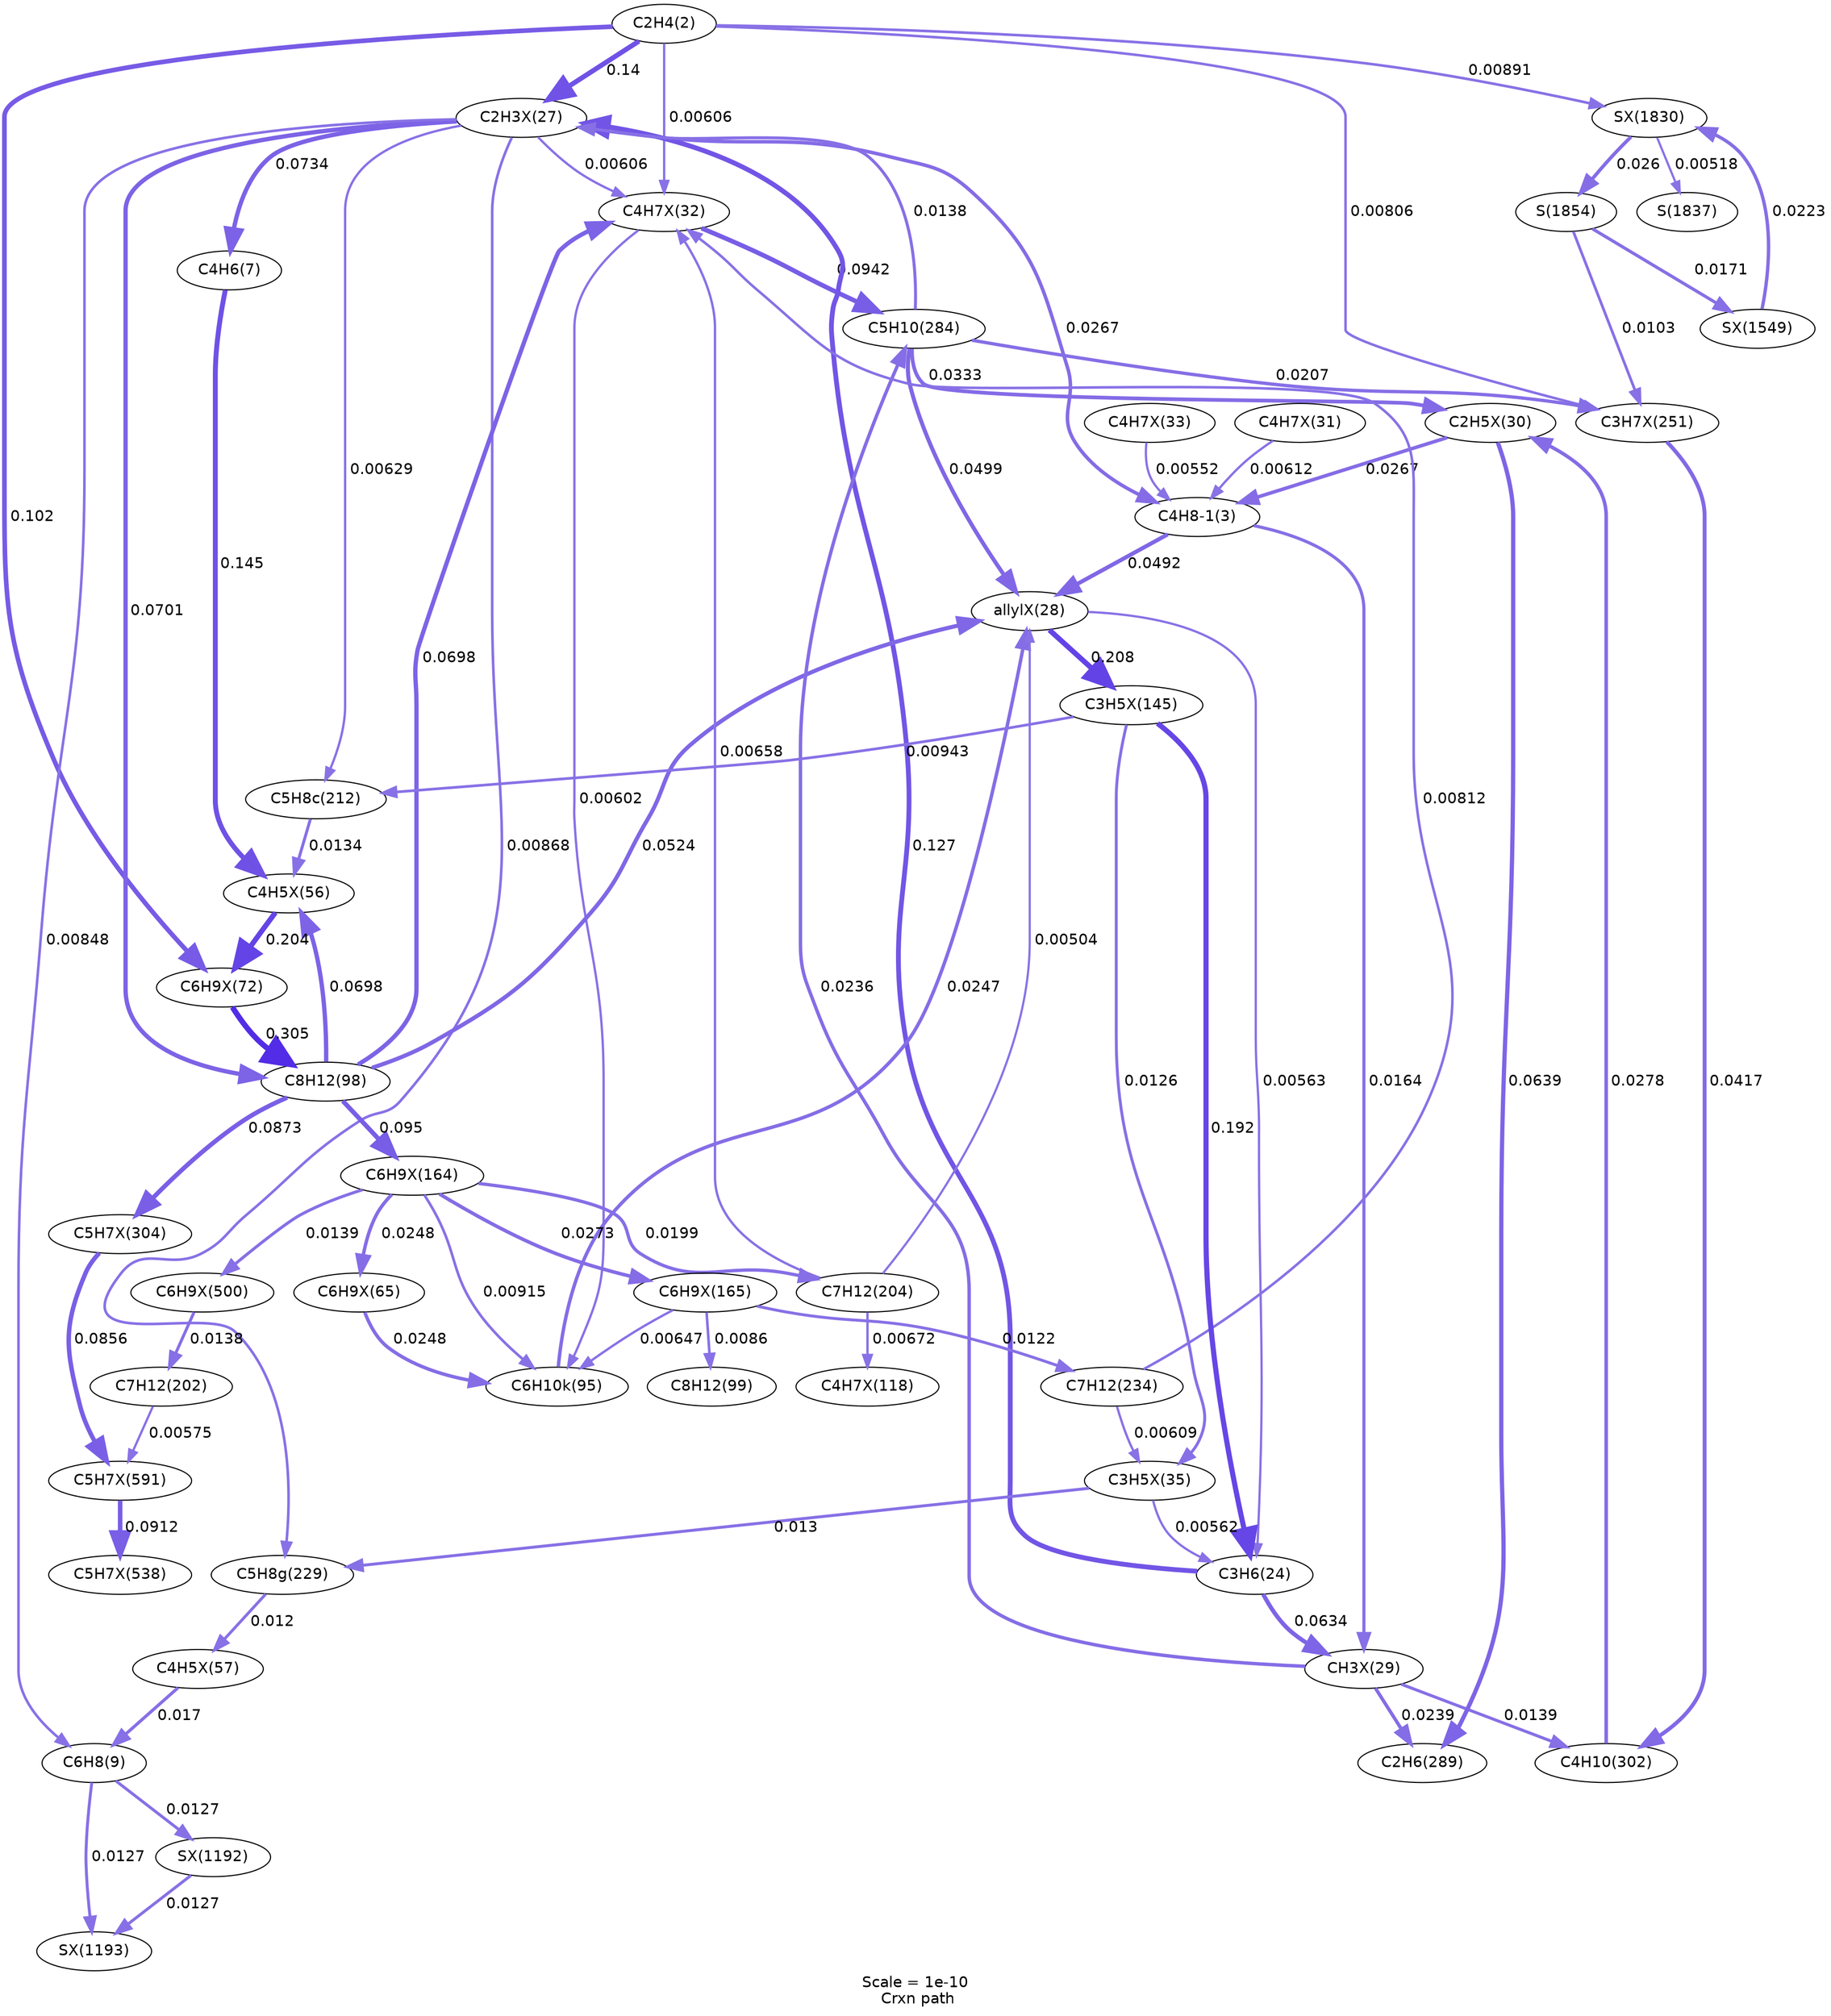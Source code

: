 digraph reaction_paths {
center=1;
s5 -> s33[fontname="Helvetica", style="setlinewidth(4.52)", arrowsize=2.26, color="0.7, 0.64, 0.9"
, label=" 0.14"];
s5 -> s38[fontname="Helvetica", style="setlinewidth(2.15)", arrowsize=1.07, color="0.7, 0.506, 0.9"
, label=" 0.00606"];
s5 -> s46[fontname="Helvetica", style="setlinewidth(4.27)", arrowsize=2.14, color="0.7, 0.602, 0.9"
, label=" 0.102"];
s5 -> s57[fontname="Helvetica", style="setlinewidth(2.36)", arrowsize=1.18, color="0.7, 0.508, 0.9"
, label=" 0.00806"];
s5 -> s82[fontname="Helvetica", style="setlinewidth(2.44)", arrowsize=1.22, color="0.7, 0.509, 0.9"
, label=" 0.00891"];
s33 -> s8[fontname="Helvetica", style="setlinewidth(4.03)", arrowsize=2.01, color="0.7, 0.573, 0.9"
, label=" 0.0734"];
s33 -> s6[fontname="Helvetica", style="setlinewidth(3.26)", arrowsize=1.63, color="0.7, 0.527, 0.9"
, label=" 0.0267"];
s33 -> s38[fontname="Helvetica", style="setlinewidth(2.15)", arrowsize=1.07, color="0.7, 0.506, 0.9"
, label=" 0.00606"];
s10 -> s33[fontname="Helvetica", style="setlinewidth(4.44)", arrowsize=2.22, color="0.7, 0.627, 0.9"
, label=" 0.127"];
s33 -> s13[fontname="Helvetica", style="setlinewidth(3.99)", arrowsize=2, color="0.7, 0.57, 0.9"
, label=" 0.0701"];
s23 -> s33[fontname="Helvetica", style="setlinewidth(2.77)", arrowsize=1.38, color="0.7, 0.514, 0.9"
, label=" 0.0138"];
s33 -> s19[fontname="Helvetica", style="setlinewidth(2.17)", arrowsize=1.09, color="0.7, 0.506, 0.9"
, label=" 0.00629"];
s33 -> s9[fontname="Helvetica", style="setlinewidth(2.4)", arrowsize=1.2, color="0.7, 0.508, 0.9"
, label=" 0.00848"];
s33 -> s20[fontname="Helvetica", style="setlinewidth(2.42)", arrowsize=1.21, color="0.7, 0.509, 0.9"
, label=" 0.00868"];
s8 -> s42[fontname="Helvetica", style="setlinewidth(4.54)", arrowsize=2.27, color="0.7, 0.645, 0.9"
, label=" 0.145"];
s42 -> s46[fontname="Helvetica", style="setlinewidth(4.8)", arrowsize=2.4, color="0.7, 0.704, 0.9"
, label=" 0.204"];
s13 -> s42[fontname="Helvetica", style="setlinewidth(3.99)", arrowsize=2, color="0.7, 0.57, 0.9"
, label=" 0.0698"];
s19 -> s42[fontname="Helvetica", style="setlinewidth(2.75)", arrowsize=1.37, color="0.7, 0.513, 0.9"
, label=" 0.0134"];
s43 -> s9[fontname="Helvetica", style="setlinewidth(2.92)", arrowsize=1.46, color="0.7, 0.517, 0.9"
, label=" 0.017"];
s20 -> s43[fontname="Helvetica", style="setlinewidth(2.66)", arrowsize=1.33, color="0.7, 0.512, 0.9"
, label=" 0.012"];
s37 -> s6[fontname="Helvetica", style="setlinewidth(2.15)", arrowsize=1.08, color="0.7, 0.506, 0.9"
, label=" 0.00612"];
s39 -> s6[fontname="Helvetica", style="setlinewidth(2.07)", arrowsize=1.04, color="0.7, 0.506, 0.9"
, label=" 0.00552"];
s6 -> s34[fontname="Helvetica", style="setlinewidth(3.73)", arrowsize=1.86, color="0.7, 0.549, 0.9"
, label=" 0.0492"];
s6 -> s35[fontname="Helvetica", style="setlinewidth(2.9)", arrowsize=1.45, color="0.7, 0.516, 0.9"
, label=" 0.0164"];
s36 -> s6[fontname="Helvetica", style="setlinewidth(3.26)", arrowsize=1.63, color="0.7, 0.527, 0.9"
, label=" 0.0267"];
s38 -> s12[fontname="Helvetica", style="setlinewidth(2.14)", arrowsize=1.07, color="0.7, 0.506, 0.9"
, label=" 0.00602"];
s13 -> s38[fontname="Helvetica", style="setlinewidth(3.99)", arrowsize=2, color="0.7, 0.57, 0.9"
, label=" 0.0698"];
s38 -> s23[fontname="Helvetica", style="setlinewidth(4.22)", arrowsize=2.11, color="0.7, 0.594, 0.9"
, label=" 0.0942"];
s18 -> s38[fontname="Helvetica", style="setlinewidth(2.21)", arrowsize=1.1, color="0.7, 0.507, 0.9"
, label=" 0.00658"];
s21 -> s38[fontname="Helvetica", style="setlinewidth(2.37)", arrowsize=1.18, color="0.7, 0.508, 0.9"
, label=" 0.00812"];
s18 -> s52[fontname="Helvetica", style="setlinewidth(2.22)", arrowsize=1.11, color="0.7, 0.507, 0.9"
, label=" 0.00672"];
s12 -> s34[fontname="Helvetica", style="setlinewidth(3.21)", arrowsize=1.6, color="0.7, 0.525, 0.9"
, label=" 0.0247"];
s54 -> s12[fontname="Helvetica", style="setlinewidth(2.46)", arrowsize=1.23, color="0.7, 0.509, 0.9"
, label=" 0.00915"];
s44 -> s12[fontname="Helvetica", style="setlinewidth(3.21)", arrowsize=1.6, color="0.7, 0.525, 0.9"
, label=" 0.0248"];
s55 -> s12[fontname="Helvetica", style="setlinewidth(2.19)", arrowsize=1.1, color="0.7, 0.506, 0.9"
, label=" 0.00647"];
s34 -> s53[fontname="Helvetica", style="setlinewidth(4.81)", arrowsize=2.41, color="0.7, 0.708, 0.9"
, label=" 0.208"];
s34 -> s10[fontname="Helvetica", style="setlinewidth(2.09)", arrowsize=1.04, color="0.7, 0.506, 0.9"
, label=" 0.00563"];
s13 -> s34[fontname="Helvetica", style="setlinewidth(3.77)", arrowsize=1.89, color="0.7, 0.552, 0.9"
, label=" 0.0524"];
s23 -> s34[fontname="Helvetica", style="setlinewidth(3.74)", arrowsize=1.87, color="0.7, 0.55, 0.9"
, label=" 0.0499"];
s18 -> s34[fontname="Helvetica", style="setlinewidth(2.01)", arrowsize=1, color="0.7, 0.505, 0.9"
, label=" 0.00504"];
s53 -> s41[fontname="Helvetica", style="setlinewidth(2.69)", arrowsize=1.35, color="0.7, 0.513, 0.9"
, label=" 0.0126"];
s53 -> s10[fontname="Helvetica", style="setlinewidth(4.76)", arrowsize=2.38, color="0.7, 0.692, 0.9"
, label=" 0.192"];
s53 -> s19[fontname="Helvetica", style="setlinewidth(2.48)", arrowsize=1.24, color="0.7, 0.509, 0.9"
, label=" 0.00943"];
s41 -> s10[fontname="Helvetica", style="setlinewidth(2.09)", arrowsize=1.04, color="0.7, 0.506, 0.9"
, label=" 0.00562"];
s41 -> s20[fontname="Helvetica", style="setlinewidth(2.72)", arrowsize=1.36, color="0.7, 0.513, 0.9"
, label=" 0.013"];
s21 -> s41[fontname="Helvetica", style="setlinewidth(2.15)", arrowsize=1.07, color="0.7, 0.506, 0.9"
, label=" 0.00609"];
s10 -> s35[fontname="Helvetica", style="setlinewidth(3.92)", arrowsize=1.96, color="0.7, 0.563, 0.9"
, label=" 0.0634"];
s35 -> s25[fontname="Helvetica", style="setlinewidth(3.18)", arrowsize=1.59, color="0.7, 0.524, 0.9"
, label=" 0.0239"];
s35 -> s23[fontname="Helvetica", style="setlinewidth(3.17)", arrowsize=1.59, color="0.7, 0.524, 0.9"
, label=" 0.0236"];
s35 -> s27[fontname="Helvetica", style="setlinewidth(2.77)", arrowsize=1.39, color="0.7, 0.514, 0.9"
, label=" 0.0139"];
s36 -> s25[fontname="Helvetica", style="setlinewidth(3.92)", arrowsize=1.96, color="0.7, 0.564, 0.9"
, label=" 0.0639"];
s23 -> s36[fontname="Helvetica", style="setlinewidth(3.43)", arrowsize=1.72, color="0.7, 0.533, 0.9"
, label=" 0.0333"];
s27 -> s36[fontname="Helvetica", style="setlinewidth(3.29)", arrowsize=1.65, color="0.7, 0.528, 0.9"
, label=" 0.0278"];
s46 -> s13[fontname="Helvetica", style="setlinewidth(5.1)", arrowsize=2.55, color="0.7, 0.805, 0.9"
, label=" 0.305"];
s13 -> s54[fontname="Helvetica", style="setlinewidth(4.22)", arrowsize=2.11, color="0.7, 0.595, 0.9"
, label=" 0.095"];
s13 -> s58[fontname="Helvetica", style="setlinewidth(4.16)", arrowsize=2.08, color="0.7, 0.587, 0.9"
, label=" 0.0873"];
s54 -> s44[fontname="Helvetica", style="setlinewidth(3.21)", arrowsize=1.6, color="0.7, 0.525, 0.9"
, label=" 0.0248"];
s54 -> s55[fontname="Helvetica", style="setlinewidth(3.28)", arrowsize=1.64, color="0.7, 0.527, 0.9"
, label=" 0.0273"];
s54 -> s62[fontname="Helvetica", style="setlinewidth(2.77)", arrowsize=1.38, color="0.7, 0.514, 0.9"
, label=" 0.0139"];
s54 -> s18[fontname="Helvetica", style="setlinewidth(3.04)", arrowsize=1.52, color="0.7, 0.52, 0.9"
, label=" 0.0199"];
s55 -> s14[fontname="Helvetica", style="setlinewidth(2.41)", arrowsize=1.2, color="0.7, 0.509, 0.9"
, label=" 0.0086"];
s55 -> s21[fontname="Helvetica", style="setlinewidth(2.67)", arrowsize=1.34, color="0.7, 0.512, 0.9"
, label=" 0.0122"];
s62 -> s17[fontname="Helvetica", style="setlinewidth(2.77)", arrowsize=1.38, color="0.7, 0.514, 0.9"
, label=" 0.0138"];
s23 -> s57[fontname="Helvetica", style="setlinewidth(3.07)", arrowsize=1.54, color="0.7, 0.521, 0.9"
, label=" 0.0207"];
s57 -> s27[fontname="Helvetica", style="setlinewidth(3.6)", arrowsize=1.8, color="0.7, 0.542, 0.9"
, label=" 0.0417"];
s30 -> s57[fontname="Helvetica", style="setlinewidth(2.54)", arrowsize=1.27, color="0.7, 0.51, 0.9"
, label=" 0.0103"];
s58 -> s64[fontname="Helvetica", style="setlinewidth(4.14)", arrowsize=2.07, color="0.7, 0.586, 0.9"
, label=" 0.0856"];
s64 -> s63[fontname="Helvetica", style="setlinewidth(4.19)", arrowsize=2.1, color="0.7, 0.591, 0.9"
, label=" 0.0912"];
s17 -> s64[fontname="Helvetica", style="setlinewidth(2.11)", arrowsize=1.05, color="0.7, 0.506, 0.9"
, label=" 0.00575"];
s9 -> s71[fontname="Helvetica", style="setlinewidth(2.7)", arrowsize=1.35, color="0.7, 0.513, 0.9"
, label=" 0.0127"];
s9 -> s70[fontname="Helvetica", style="setlinewidth(2.7)", arrowsize=1.35, color="0.7, 0.513, 0.9"
, label=" 0.0127"];
s70 -> s71[fontname="Helvetica", style="setlinewidth(2.7)", arrowsize=1.35, color="0.7, 0.513, 0.9"
, label=" 0.0127"];
s77 -> s82[fontname="Helvetica", style="setlinewidth(3.13)", arrowsize=1.56, color="0.7, 0.522, 0.9"
, label=" 0.0223"];
s30 -> s77[fontname="Helvetica", style="setlinewidth(2.93)", arrowsize=1.46, color="0.7, 0.517, 0.9"
, label=" 0.0171"];
s82 -> s29[fontname="Helvetica", style="setlinewidth(2.03)", arrowsize=1.01, color="0.7, 0.505, 0.9"
, label=" 0.00518"];
s82 -> s30[fontname="Helvetica", style="setlinewidth(3.24)", arrowsize=1.62, color="0.7, 0.526, 0.9"
, label=" 0.026"];
s5 [ fontname="Helvetica", label="C2H4(2)"];
s6 [ fontname="Helvetica", label="C4H8-1(3)"];
s8 [ fontname="Helvetica", label="C4H6(7)"];
s9 [ fontname="Helvetica", label="C6H8(9)"];
s10 [ fontname="Helvetica", label="C3H6(24)"];
s12 [ fontname="Helvetica", label="C6H10k(95)"];
s13 [ fontname="Helvetica", label="C8H12(98)"];
s14 [ fontname="Helvetica", label="C8H12(99)"];
s17 [ fontname="Helvetica", label="C7H12(202)"];
s18 [ fontname="Helvetica", label="C7H12(204)"];
s19 [ fontname="Helvetica", label="C5H8c(212)"];
s20 [ fontname="Helvetica", label="C5H8g(229)"];
s21 [ fontname="Helvetica", label="C7H12(234)"];
s23 [ fontname="Helvetica", label="C5H10(284)"];
s25 [ fontname="Helvetica", label="C2H6(289)"];
s27 [ fontname="Helvetica", label="C4H10(302)"];
s29 [ fontname="Helvetica", label="S(1837)"];
s30 [ fontname="Helvetica", label="S(1854)"];
s33 [ fontname="Helvetica", label="C2H3X(27)"];
s34 [ fontname="Helvetica", label="allylX(28)"];
s35 [ fontname="Helvetica", label="CH3X(29)"];
s36 [ fontname="Helvetica", label="C2H5X(30)"];
s37 [ fontname="Helvetica", label="C4H7X(31)"];
s38 [ fontname="Helvetica", label="C4H7X(32)"];
s39 [ fontname="Helvetica", label="C4H7X(33)"];
s41 [ fontname="Helvetica", label="C3H5X(35)"];
s42 [ fontname="Helvetica", label="C4H5X(56)"];
s43 [ fontname="Helvetica", label="C4H5X(57)"];
s44 [ fontname="Helvetica", label="C6H9X(65)"];
s46 [ fontname="Helvetica", label="C6H9X(72)"];
s52 [ fontname="Helvetica", label="C4H7X(118)"];
s53 [ fontname="Helvetica", label="C3H5X(145)"];
s54 [ fontname="Helvetica", label="C6H9X(164)"];
s55 [ fontname="Helvetica", label="C6H9X(165)"];
s57 [ fontname="Helvetica", label="C3H7X(251)"];
s58 [ fontname="Helvetica", label="C5H7X(304)"];
s62 [ fontname="Helvetica", label="C6H9X(500)"];
s63 [ fontname="Helvetica", label="C5H7X(538)"];
s64 [ fontname="Helvetica", label="C5H7X(591)"];
s70 [ fontname="Helvetica", label="SX(1192)"];
s71 [ fontname="Helvetica", label="SX(1193)"];
s77 [ fontname="Helvetica", label="SX(1549)"];
s82 [ fontname="Helvetica", label="SX(1830)"];
 label = "Scale = 1e-10\l Crxn path";
 fontname = "Helvetica";
}
